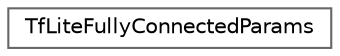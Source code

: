 digraph "Graphical Class Hierarchy"
{
 // LATEX_PDF_SIZE
  bgcolor="transparent";
  edge [fontname=Helvetica,fontsize=10,labelfontname=Helvetica,labelfontsize=10];
  node [fontname=Helvetica,fontsize=10,shape=box,height=0.2,width=0.4];
  rankdir="LR";
  Node0 [id="Node000000",label="TfLiteFullyConnectedParams",height=0.2,width=0.4,color="grey40", fillcolor="white", style="filled",URL="$struct_tf_lite_fully_connected_params.html",tooltip=" "];
}

